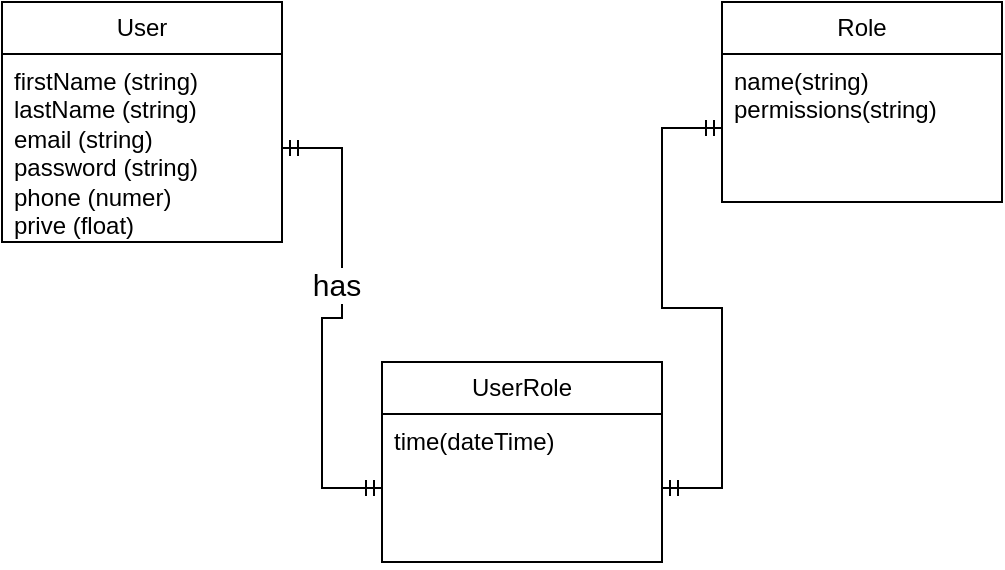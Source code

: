 <mxfile version="23.1.7" type="github">
  <diagram name="Page-1" id="NHcilMc50lBPF0jwCKvE">
    <mxGraphModel dx="880" dy="529" grid="1" gridSize="10" guides="1" tooltips="1" connect="1" arrows="1" fold="1" page="1" pageScale="1" pageWidth="827" pageHeight="1169" math="0" shadow="0">
      <root>
        <mxCell id="0" />
        <mxCell id="1" parent="0" />
        <mxCell id="TjEieBsBcoyyrpjg4sSu-1" value="User" style="swimlane;fontStyle=0;childLayout=stackLayout;horizontal=1;startSize=26;fillColor=none;horizontalStack=0;resizeParent=1;resizeParentMax=0;resizeLast=0;collapsible=1;marginBottom=0;whiteSpace=wrap;html=1;" parent="1" vertex="1">
          <mxGeometry x="120" y="80" width="140" height="120" as="geometry" />
        </mxCell>
        <mxCell id="TjEieBsBcoyyrpjg4sSu-2" value="firstName (string)&lt;br&gt;lastName (string)&lt;br&gt;email (string)&lt;br&gt;password (string)&lt;br&gt;phone (numer)&lt;br&gt;prive (float)" style="text;strokeColor=none;fillColor=none;align=left;verticalAlign=top;spacingLeft=4;spacingRight=4;overflow=hidden;rotatable=0;points=[[0,0.5],[1,0.5]];portConstraint=eastwest;whiteSpace=wrap;html=1;" parent="TjEieBsBcoyyrpjg4sSu-1" vertex="1">
          <mxGeometry y="26" width="140" height="94" as="geometry" />
        </mxCell>
        <mxCell id="yoadjGENFxD7IGxSiY7t-3" value="Role" style="swimlane;fontStyle=0;childLayout=stackLayout;horizontal=1;startSize=26;fillColor=none;horizontalStack=0;resizeParent=1;resizeParentMax=0;resizeLast=0;collapsible=1;marginBottom=0;whiteSpace=wrap;html=1;" vertex="1" parent="1">
          <mxGeometry x="480" y="80" width="140" height="100" as="geometry" />
        </mxCell>
        <mxCell id="yoadjGENFxD7IGxSiY7t-4" value="name(string)&lt;br&gt;permissions(string)" style="text;strokeColor=none;fillColor=none;align=left;verticalAlign=top;spacingLeft=4;spacingRight=4;overflow=hidden;rotatable=0;points=[[0,0.5],[1,0.5]];portConstraint=eastwest;whiteSpace=wrap;html=1;" vertex="1" parent="yoadjGENFxD7IGxSiY7t-3">
          <mxGeometry y="26" width="140" height="74" as="geometry" />
        </mxCell>
        <mxCell id="yoadjGENFxD7IGxSiY7t-5" value="" style="edgeStyle=entityRelationEdgeStyle;fontSize=12;html=1;endArrow=ERmandOne;startArrow=ERmandOne;rounded=0;entryX=0;entryY=0.5;entryDx=0;entryDy=0;exitX=1;exitY=0.5;exitDx=0;exitDy=0;" edge="1" parent="1" source="TjEieBsBcoyyrpjg4sSu-2" target="yoadjGENFxD7IGxSiY7t-8">
          <mxGeometry width="100" height="100" relative="1" as="geometry">
            <mxPoint x="360" y="330" as="sourcePoint" />
            <mxPoint x="460" y="230" as="targetPoint" />
            <Array as="points">
              <mxPoint x="280" y="200" />
              <mxPoint x="280" y="190" />
            </Array>
          </mxGeometry>
        </mxCell>
        <mxCell id="yoadjGENFxD7IGxSiY7t-6" value="has" style="edgeLabel;html=1;align=center;verticalAlign=middle;resizable=0;points=[];fontSize=15;" vertex="1" connectable="0" parent="yoadjGENFxD7IGxSiY7t-5">
          <mxGeometry x="-0.189" y="-3" relative="1" as="geometry">
            <mxPoint as="offset" />
          </mxGeometry>
        </mxCell>
        <mxCell id="yoadjGENFxD7IGxSiY7t-7" value="UserRole" style="swimlane;fontStyle=0;childLayout=stackLayout;horizontal=1;startSize=26;fillColor=none;horizontalStack=0;resizeParent=1;resizeParentMax=0;resizeLast=0;collapsible=1;marginBottom=0;whiteSpace=wrap;html=1;" vertex="1" parent="1">
          <mxGeometry x="310" y="260" width="140" height="100" as="geometry" />
        </mxCell>
        <mxCell id="yoadjGENFxD7IGxSiY7t-8" value="time(dateTime)" style="text;strokeColor=none;fillColor=none;align=left;verticalAlign=top;spacingLeft=4;spacingRight=4;overflow=hidden;rotatable=0;points=[[0,0.5],[1,0.5]];portConstraint=eastwest;whiteSpace=wrap;html=1;" vertex="1" parent="yoadjGENFxD7IGxSiY7t-7">
          <mxGeometry y="26" width="140" height="74" as="geometry" />
        </mxCell>
        <mxCell id="yoadjGENFxD7IGxSiY7t-9" value="" style="edgeStyle=entityRelationEdgeStyle;fontSize=12;html=1;endArrow=ERmandOne;startArrow=ERmandOne;rounded=0;entryX=0;entryY=0.5;entryDx=0;entryDy=0;exitX=1;exitY=0.5;exitDx=0;exitDy=0;" edge="1" parent="1" source="yoadjGENFxD7IGxSiY7t-8" target="yoadjGENFxD7IGxSiY7t-4">
          <mxGeometry width="100" height="100" relative="1" as="geometry">
            <mxPoint x="360" y="330" as="sourcePoint" />
            <mxPoint x="460" y="230" as="targetPoint" />
          </mxGeometry>
        </mxCell>
      </root>
    </mxGraphModel>
  </diagram>
</mxfile>
